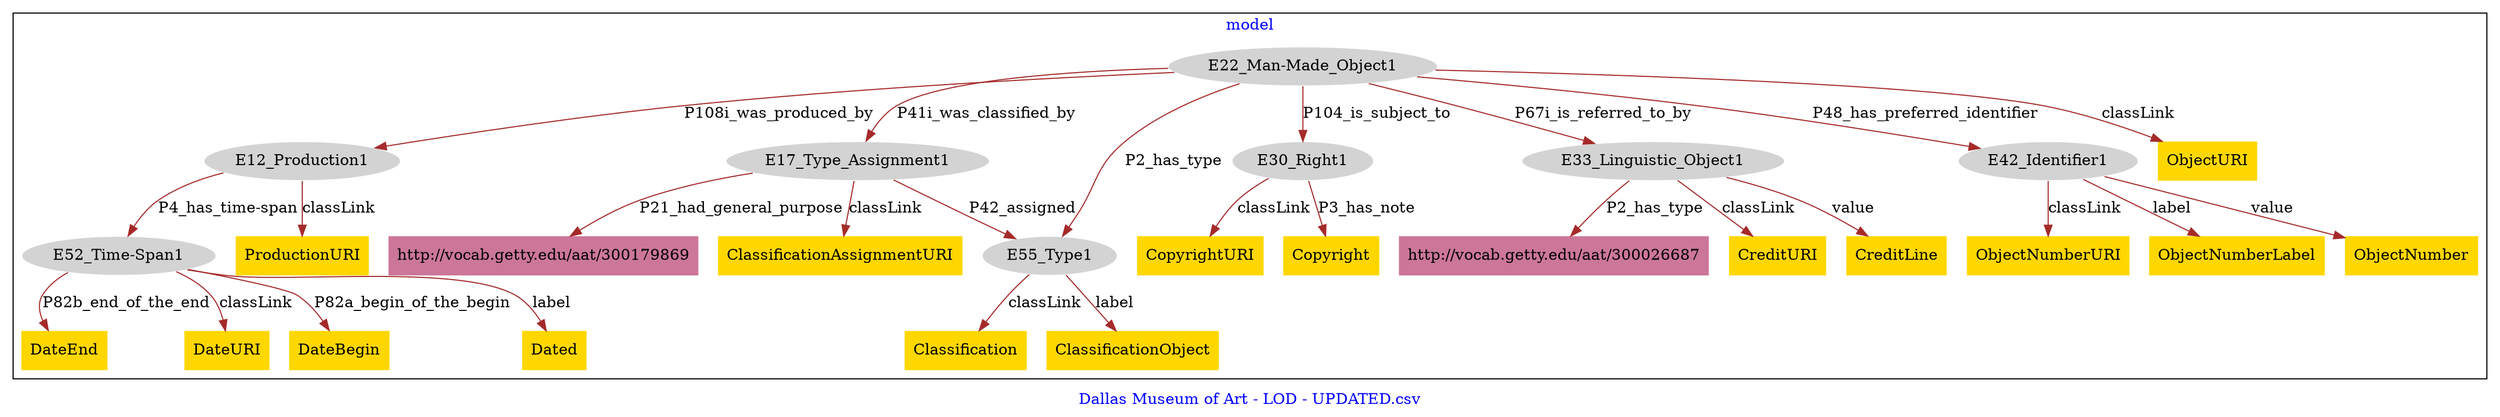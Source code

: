 digraph n0 {
fontcolor="blue"
remincross="true"
label="Dallas Museum of Art - LOD - UPDATED.csv"
subgraph cluster {
label="model"
n2[style="filled",color="white",fillcolor="lightgray",label="E12_Production1"];
n3[style="filled",color="white",fillcolor="lightgray",label="E52_Time-Span1"];
n4[style="filled",color="white",fillcolor="lightgray",label="E17_Type_Assignment1"];
n5[style="filled",color="white",fillcolor="lightgray",label="E55_Type1"];
n6[style="filled",color="white",fillcolor="lightgray",label="E22_Man-Made_Object1"];
n7[style="filled",color="white",fillcolor="lightgray",label="E30_Right1"];
n8[style="filled",color="white",fillcolor="lightgray",label="E33_Linguistic_Object1"];
n9[style="filled",color="white",fillcolor="lightgray",label="E42_Identifier1"];
n10[shape="plaintext",style="filled",fillcolor="gold",label="ObjectNumberLabel"];
n11[shape="plaintext",style="filled",fillcolor="gold",label="DateBegin"];
n12[shape="plaintext",style="filled",fillcolor="gold",label="Dated"];
n13[shape="plaintext",style="filled",fillcolor="gold",label="DateEnd"];
n14[shape="plaintext",style="filled",fillcolor="gold",label="Classification"];
n15[shape="plaintext",style="filled",fillcolor="gold",label="CreditURI"];
n16[shape="plaintext",style="filled",fillcolor="gold",label="CopyrightURI"];
n17[shape="plaintext",style="filled",fillcolor="gold",label="ObjectNumber"];
n18[shape="plaintext",style="filled",fillcolor="gold",label="Copyright"];
n19[shape="plaintext",style="filled",fillcolor="gold",label="ObjectURI"];
n20[shape="plaintext",style="filled",fillcolor="gold",label="CreditLine"];
n21[shape="plaintext",style="filled",fillcolor="gold",label="ClassificationObject"];
n22[shape="plaintext",style="filled",fillcolor="gold",label="ProductionURI"];
n23[shape="plaintext",style="filled",fillcolor="gold",label="ObjectNumberURI"];
n24[shape="plaintext",style="filled",fillcolor="gold",label="DateURI"];
n25[shape="plaintext",style="filled",fillcolor="gold",label="ClassificationAssignmentURI"];
n26[shape="plaintext",style="filled",fillcolor="#CC7799",label="http://vocab.getty.edu/aat/300026687"];
n27[shape="plaintext",style="filled",fillcolor="#CC7799",label="http://vocab.getty.edu/aat/300179869"];
}
n2 -> n3[color="brown",fontcolor="black",label="P4_has_time-span"]
n4 -> n5[color="brown",fontcolor="black",label="P42_assigned"]
n6 -> n2[color="brown",fontcolor="black",label="P108i_was_produced_by"]
n6 -> n4[color="brown",fontcolor="black",label="P41i_was_classified_by"]
n6 -> n7[color="brown",fontcolor="black",label="P104_is_subject_to"]
n6 -> n8[color="brown",fontcolor="black",label="P67i_is_referred_to_by"]
n6 -> n9[color="brown",fontcolor="black",label="P48_has_preferred_identifier"]
n9 -> n10[color="brown",fontcolor="black",label="label"]
n3 -> n11[color="brown",fontcolor="black",label="P82a_begin_of_the_begin"]
n3 -> n12[color="brown",fontcolor="black",label="label"]
n3 -> n13[color="brown",fontcolor="black",label="P82b_end_of_the_end"]
n5 -> n14[color="brown",fontcolor="black",label="classLink"]
n8 -> n15[color="brown",fontcolor="black",label="classLink"]
n7 -> n16[color="brown",fontcolor="black",label="classLink"]
n9 -> n17[color="brown",fontcolor="black",label="value"]
n7 -> n18[color="brown",fontcolor="black",label="P3_has_note"]
n6 -> n19[color="brown",fontcolor="black",label="classLink"]
n8 -> n20[color="brown",fontcolor="black",label="value"]
n5 -> n21[color="brown",fontcolor="black",label="label"]
n2 -> n22[color="brown",fontcolor="black",label="classLink"]
n9 -> n23[color="brown",fontcolor="black",label="classLink"]
n3 -> n24[color="brown",fontcolor="black",label="classLink"]
n4 -> n25[color="brown",fontcolor="black",label="classLink"]
n8 -> n26[color="brown",fontcolor="black",label="P2_has_type"]
n4 -> n27[color="brown",fontcolor="black",label="P21_had_general_purpose"]
n6 -> n5[color="brown",fontcolor="black",label="P2_has_type"]
}
